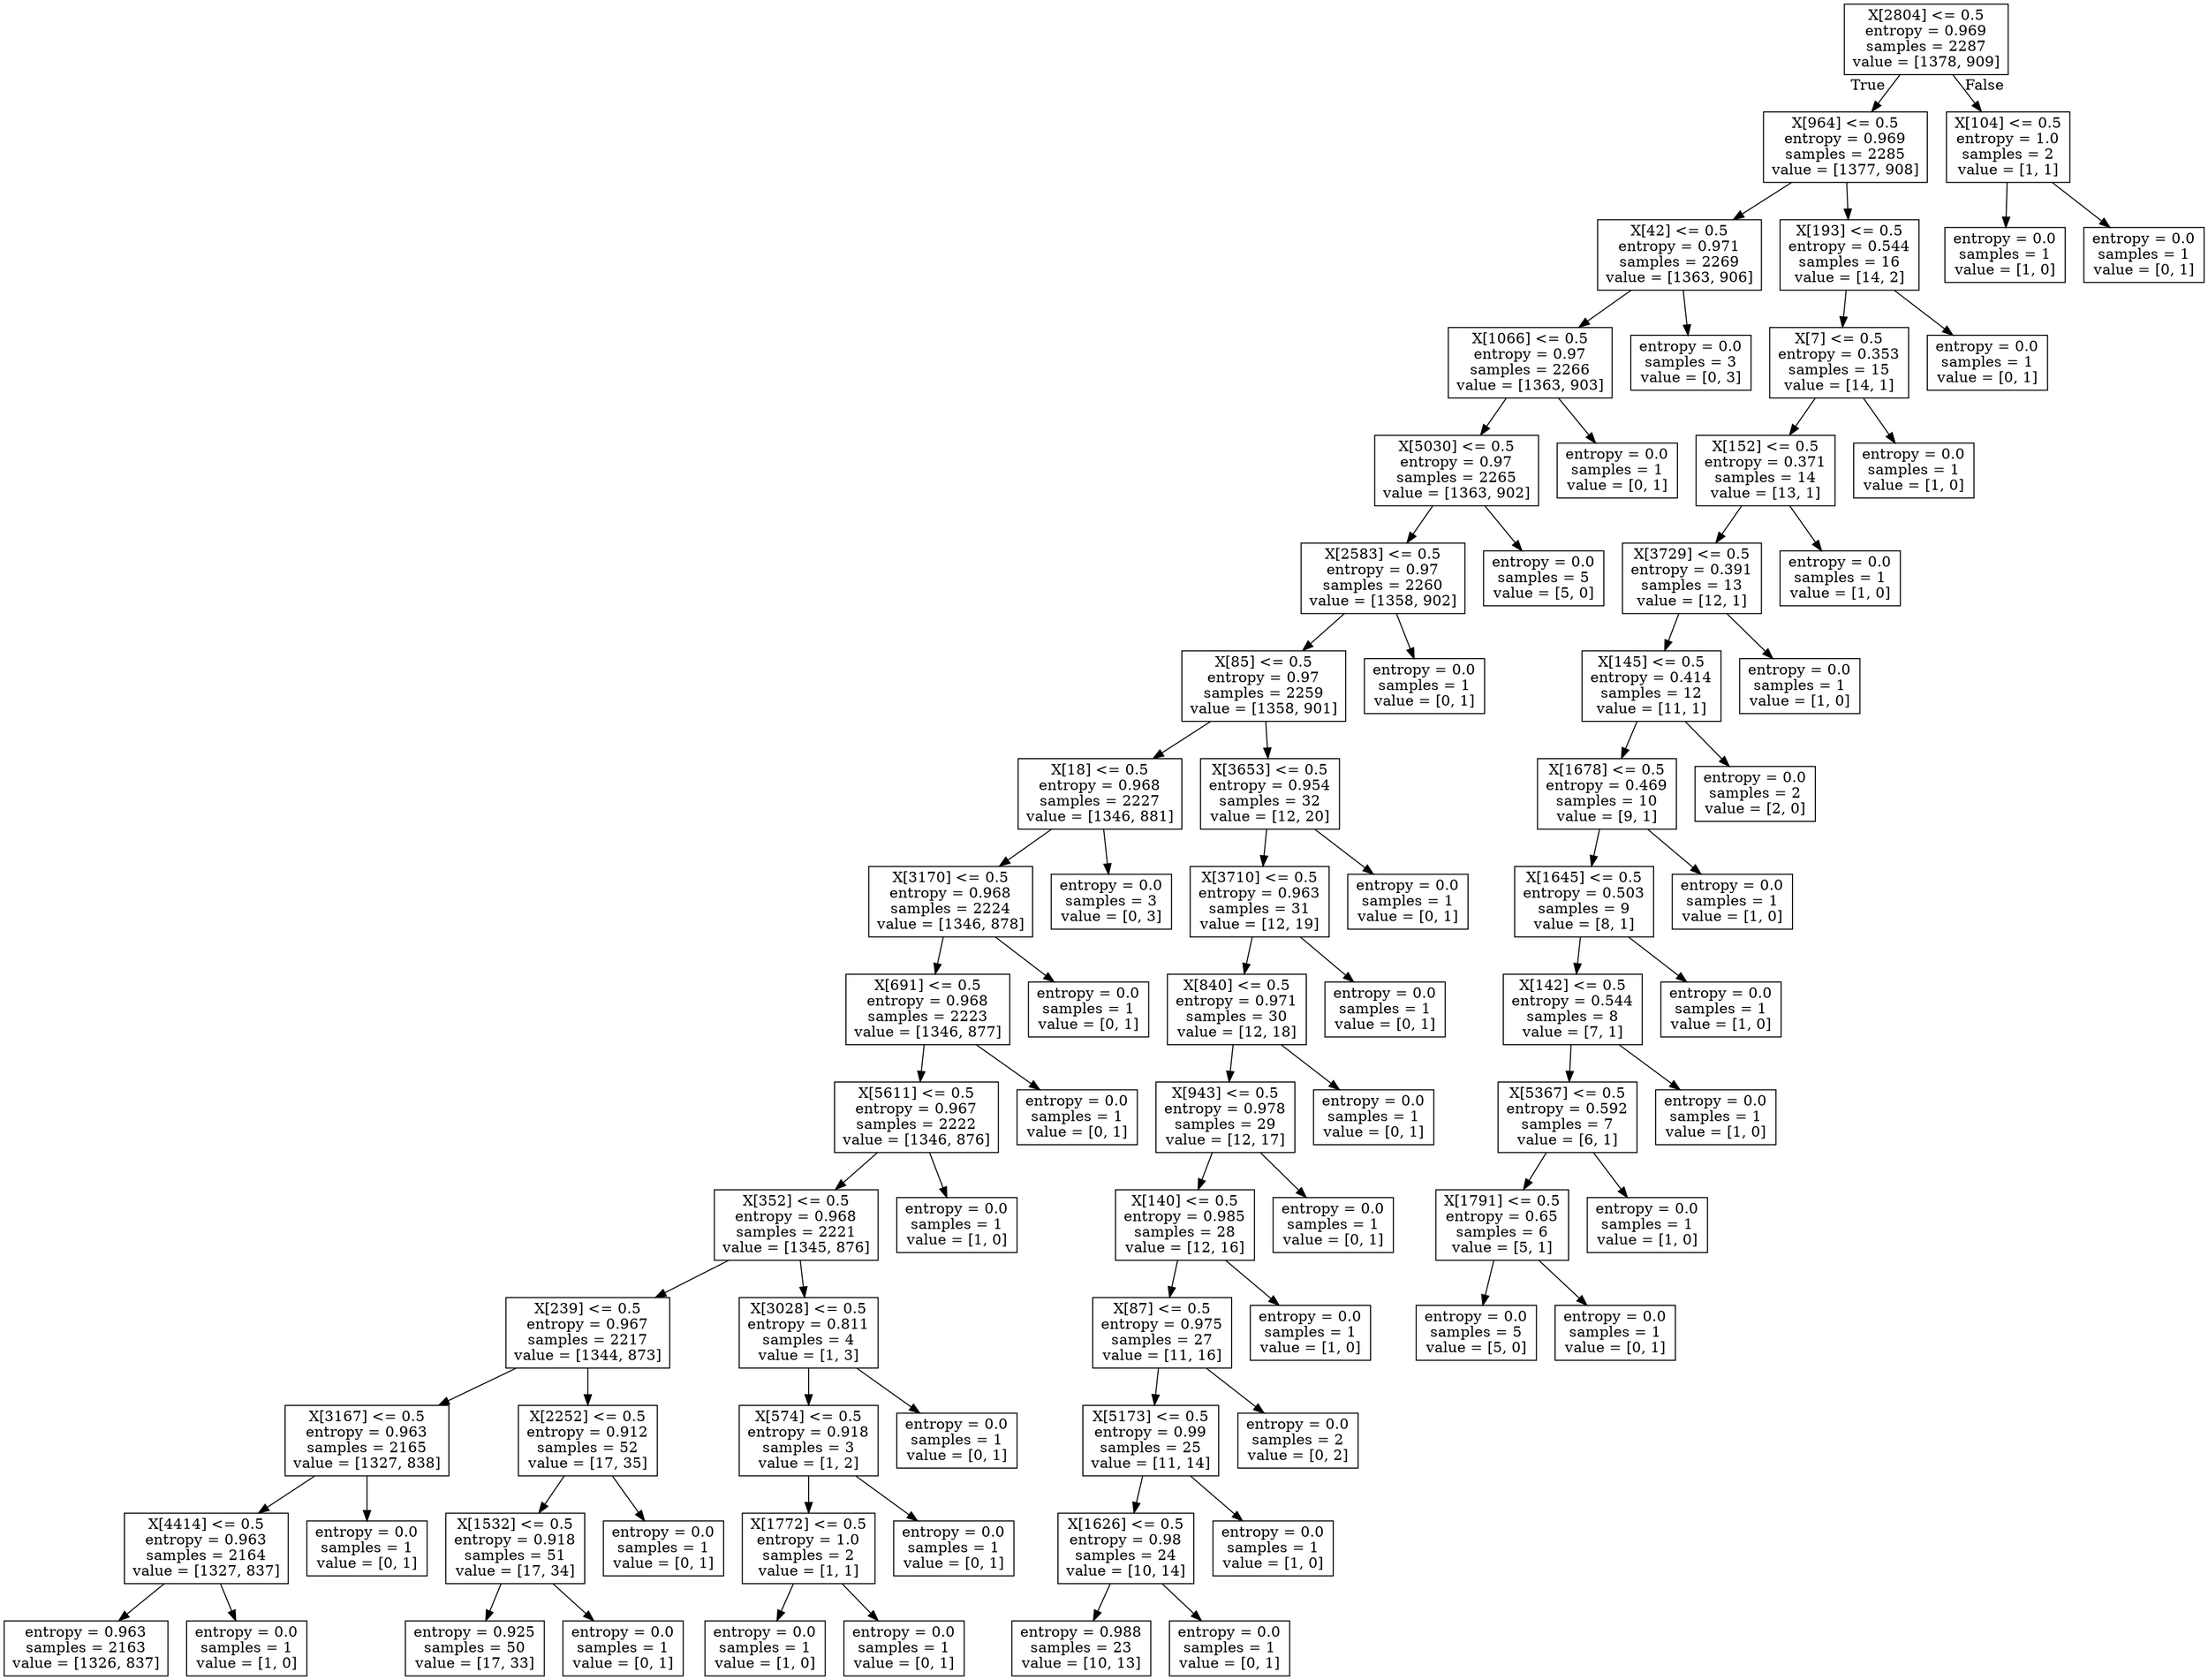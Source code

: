digraph Tree {
node [shape=box] ;
0 [label="X[2804] <= 0.5\nentropy = 0.969\nsamples = 2287\nvalue = [1378, 909]"] ;
1 [label="X[964] <= 0.5\nentropy = 0.969\nsamples = 2285\nvalue = [1377, 908]"] ;
0 -> 1 [labeldistance=2.5, labelangle=45, headlabel="True"] ;
2 [label="X[42] <= 0.5\nentropy = 0.971\nsamples = 2269\nvalue = [1363, 906]"] ;
1 -> 2 ;
3 [label="X[1066] <= 0.5\nentropy = 0.97\nsamples = 2266\nvalue = [1363, 903]"] ;
2 -> 3 ;
4 [label="X[5030] <= 0.5\nentropy = 0.97\nsamples = 2265\nvalue = [1363, 902]"] ;
3 -> 4 ;
5 [label="X[2583] <= 0.5\nentropy = 0.97\nsamples = 2260\nvalue = [1358, 902]"] ;
4 -> 5 ;
6 [label="X[85] <= 0.5\nentropy = 0.97\nsamples = 2259\nvalue = [1358, 901]"] ;
5 -> 6 ;
7 [label="X[18] <= 0.5\nentropy = 0.968\nsamples = 2227\nvalue = [1346, 881]"] ;
6 -> 7 ;
8 [label="X[3170] <= 0.5\nentropy = 0.968\nsamples = 2224\nvalue = [1346, 878]"] ;
7 -> 8 ;
9 [label="X[691] <= 0.5\nentropy = 0.968\nsamples = 2223\nvalue = [1346, 877]"] ;
8 -> 9 ;
10 [label="X[5611] <= 0.5\nentropy = 0.967\nsamples = 2222\nvalue = [1346, 876]"] ;
9 -> 10 ;
11 [label="X[352] <= 0.5\nentropy = 0.968\nsamples = 2221\nvalue = [1345, 876]"] ;
10 -> 11 ;
12 [label="X[239] <= 0.5\nentropy = 0.967\nsamples = 2217\nvalue = [1344, 873]"] ;
11 -> 12 ;
13 [label="X[3167] <= 0.5\nentropy = 0.963\nsamples = 2165\nvalue = [1327, 838]"] ;
12 -> 13 ;
14 [label="X[4414] <= 0.5\nentropy = 0.963\nsamples = 2164\nvalue = [1327, 837]"] ;
13 -> 14 ;
15 [label="entropy = 0.963\nsamples = 2163\nvalue = [1326, 837]"] ;
14 -> 15 ;
16 [label="entropy = 0.0\nsamples = 1\nvalue = [1, 0]"] ;
14 -> 16 ;
17 [label="entropy = 0.0\nsamples = 1\nvalue = [0, 1]"] ;
13 -> 17 ;
18 [label="X[2252] <= 0.5\nentropy = 0.912\nsamples = 52\nvalue = [17, 35]"] ;
12 -> 18 ;
19 [label="X[1532] <= 0.5\nentropy = 0.918\nsamples = 51\nvalue = [17, 34]"] ;
18 -> 19 ;
20 [label="entropy = 0.925\nsamples = 50\nvalue = [17, 33]"] ;
19 -> 20 ;
21 [label="entropy = 0.0\nsamples = 1\nvalue = [0, 1]"] ;
19 -> 21 ;
22 [label="entropy = 0.0\nsamples = 1\nvalue = [0, 1]"] ;
18 -> 22 ;
23 [label="X[3028] <= 0.5\nentropy = 0.811\nsamples = 4\nvalue = [1, 3]"] ;
11 -> 23 ;
24 [label="X[574] <= 0.5\nentropy = 0.918\nsamples = 3\nvalue = [1, 2]"] ;
23 -> 24 ;
25 [label="X[1772] <= 0.5\nentropy = 1.0\nsamples = 2\nvalue = [1, 1]"] ;
24 -> 25 ;
26 [label="entropy = 0.0\nsamples = 1\nvalue = [1, 0]"] ;
25 -> 26 ;
27 [label="entropy = 0.0\nsamples = 1\nvalue = [0, 1]"] ;
25 -> 27 ;
28 [label="entropy = 0.0\nsamples = 1\nvalue = [0, 1]"] ;
24 -> 28 ;
29 [label="entropy = 0.0\nsamples = 1\nvalue = [0, 1]"] ;
23 -> 29 ;
30 [label="entropy = 0.0\nsamples = 1\nvalue = [1, 0]"] ;
10 -> 30 ;
31 [label="entropy = 0.0\nsamples = 1\nvalue = [0, 1]"] ;
9 -> 31 ;
32 [label="entropy = 0.0\nsamples = 1\nvalue = [0, 1]"] ;
8 -> 32 ;
33 [label="entropy = 0.0\nsamples = 3\nvalue = [0, 3]"] ;
7 -> 33 ;
34 [label="X[3653] <= 0.5\nentropy = 0.954\nsamples = 32\nvalue = [12, 20]"] ;
6 -> 34 ;
35 [label="X[3710] <= 0.5\nentropy = 0.963\nsamples = 31\nvalue = [12, 19]"] ;
34 -> 35 ;
36 [label="X[840] <= 0.5\nentropy = 0.971\nsamples = 30\nvalue = [12, 18]"] ;
35 -> 36 ;
37 [label="X[943] <= 0.5\nentropy = 0.978\nsamples = 29\nvalue = [12, 17]"] ;
36 -> 37 ;
38 [label="X[140] <= 0.5\nentropy = 0.985\nsamples = 28\nvalue = [12, 16]"] ;
37 -> 38 ;
39 [label="X[87] <= 0.5\nentropy = 0.975\nsamples = 27\nvalue = [11, 16]"] ;
38 -> 39 ;
40 [label="X[5173] <= 0.5\nentropy = 0.99\nsamples = 25\nvalue = [11, 14]"] ;
39 -> 40 ;
41 [label="X[1626] <= 0.5\nentropy = 0.98\nsamples = 24\nvalue = [10, 14]"] ;
40 -> 41 ;
42 [label="entropy = 0.988\nsamples = 23\nvalue = [10, 13]"] ;
41 -> 42 ;
43 [label="entropy = 0.0\nsamples = 1\nvalue = [0, 1]"] ;
41 -> 43 ;
44 [label="entropy = 0.0\nsamples = 1\nvalue = [1, 0]"] ;
40 -> 44 ;
45 [label="entropy = 0.0\nsamples = 2\nvalue = [0, 2]"] ;
39 -> 45 ;
46 [label="entropy = 0.0\nsamples = 1\nvalue = [1, 0]"] ;
38 -> 46 ;
47 [label="entropy = 0.0\nsamples = 1\nvalue = [0, 1]"] ;
37 -> 47 ;
48 [label="entropy = 0.0\nsamples = 1\nvalue = [0, 1]"] ;
36 -> 48 ;
49 [label="entropy = 0.0\nsamples = 1\nvalue = [0, 1]"] ;
35 -> 49 ;
50 [label="entropy = 0.0\nsamples = 1\nvalue = [0, 1]"] ;
34 -> 50 ;
51 [label="entropy = 0.0\nsamples = 1\nvalue = [0, 1]"] ;
5 -> 51 ;
52 [label="entropy = 0.0\nsamples = 5\nvalue = [5, 0]"] ;
4 -> 52 ;
53 [label="entropy = 0.0\nsamples = 1\nvalue = [0, 1]"] ;
3 -> 53 ;
54 [label="entropy = 0.0\nsamples = 3\nvalue = [0, 3]"] ;
2 -> 54 ;
55 [label="X[193] <= 0.5\nentropy = 0.544\nsamples = 16\nvalue = [14, 2]"] ;
1 -> 55 ;
56 [label="X[7] <= 0.5\nentropy = 0.353\nsamples = 15\nvalue = [14, 1]"] ;
55 -> 56 ;
57 [label="X[152] <= 0.5\nentropy = 0.371\nsamples = 14\nvalue = [13, 1]"] ;
56 -> 57 ;
58 [label="X[3729] <= 0.5\nentropy = 0.391\nsamples = 13\nvalue = [12, 1]"] ;
57 -> 58 ;
59 [label="X[145] <= 0.5\nentropy = 0.414\nsamples = 12\nvalue = [11, 1]"] ;
58 -> 59 ;
60 [label="X[1678] <= 0.5\nentropy = 0.469\nsamples = 10\nvalue = [9, 1]"] ;
59 -> 60 ;
61 [label="X[1645] <= 0.5\nentropy = 0.503\nsamples = 9\nvalue = [8, 1]"] ;
60 -> 61 ;
62 [label="X[142] <= 0.5\nentropy = 0.544\nsamples = 8\nvalue = [7, 1]"] ;
61 -> 62 ;
63 [label="X[5367] <= 0.5\nentropy = 0.592\nsamples = 7\nvalue = [6, 1]"] ;
62 -> 63 ;
64 [label="X[1791] <= 0.5\nentropy = 0.65\nsamples = 6\nvalue = [5, 1]"] ;
63 -> 64 ;
65 [label="entropy = 0.0\nsamples = 5\nvalue = [5, 0]"] ;
64 -> 65 ;
66 [label="entropy = 0.0\nsamples = 1\nvalue = [0, 1]"] ;
64 -> 66 ;
67 [label="entropy = 0.0\nsamples = 1\nvalue = [1, 0]"] ;
63 -> 67 ;
68 [label="entropy = 0.0\nsamples = 1\nvalue = [1, 0]"] ;
62 -> 68 ;
69 [label="entropy = 0.0\nsamples = 1\nvalue = [1, 0]"] ;
61 -> 69 ;
70 [label="entropy = 0.0\nsamples = 1\nvalue = [1, 0]"] ;
60 -> 70 ;
71 [label="entropy = 0.0\nsamples = 2\nvalue = [2, 0]"] ;
59 -> 71 ;
72 [label="entropy = 0.0\nsamples = 1\nvalue = [1, 0]"] ;
58 -> 72 ;
73 [label="entropy = 0.0\nsamples = 1\nvalue = [1, 0]"] ;
57 -> 73 ;
74 [label="entropy = 0.0\nsamples = 1\nvalue = [1, 0]"] ;
56 -> 74 ;
75 [label="entropy = 0.0\nsamples = 1\nvalue = [0, 1]"] ;
55 -> 75 ;
76 [label="X[104] <= 0.5\nentropy = 1.0\nsamples = 2\nvalue = [1, 1]"] ;
0 -> 76 [labeldistance=2.5, labelangle=-45, headlabel="False"] ;
77 [label="entropy = 0.0\nsamples = 1\nvalue = [1, 0]"] ;
76 -> 77 ;
78 [label="entropy = 0.0\nsamples = 1\nvalue = [0, 1]"] ;
76 -> 78 ;
}